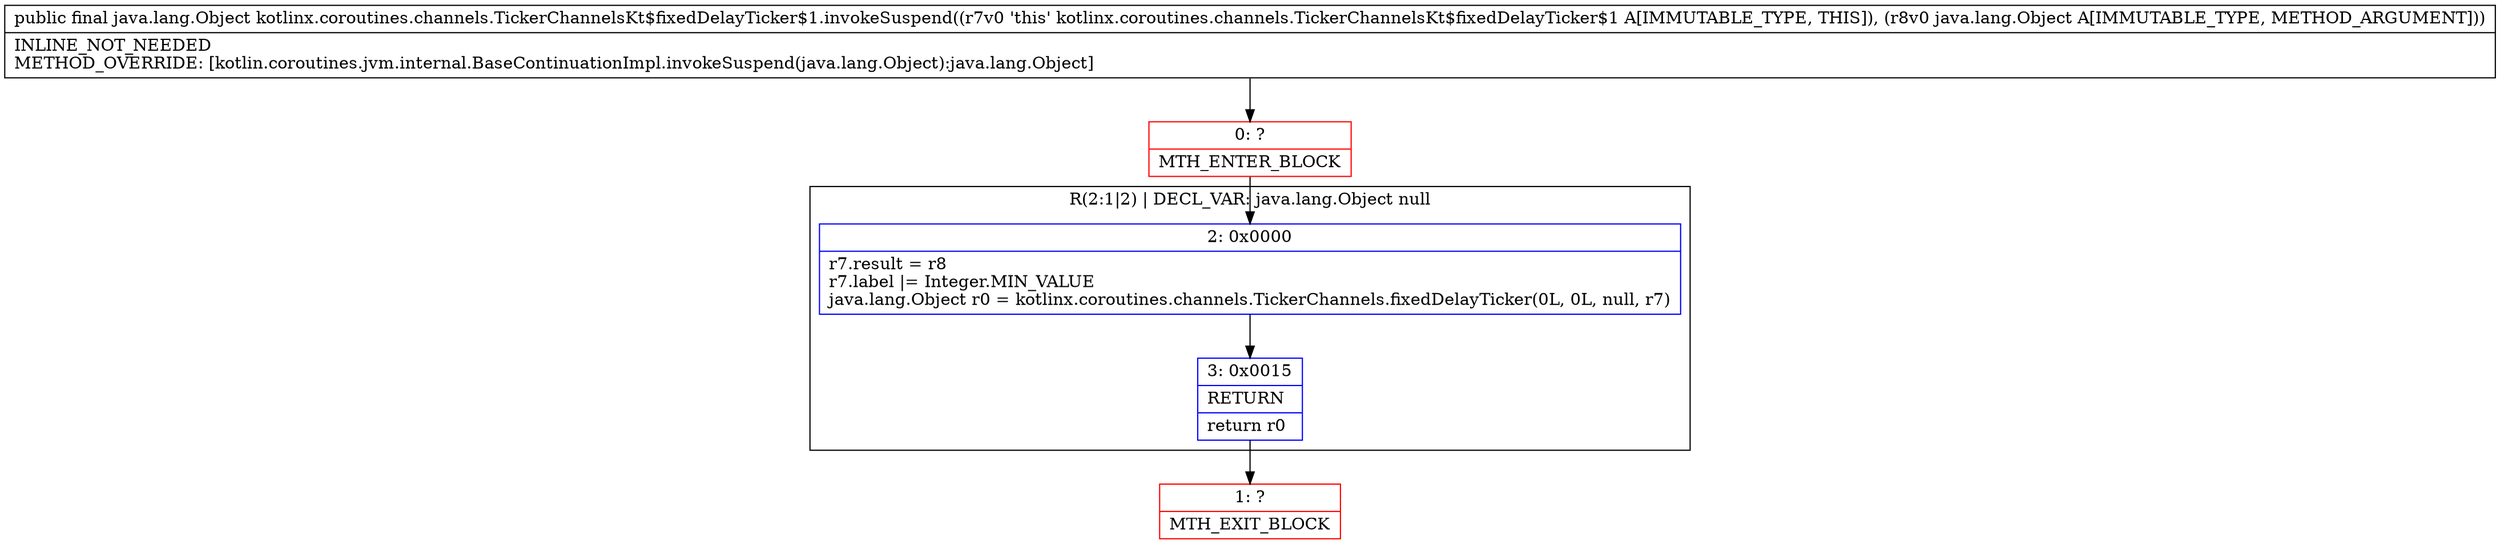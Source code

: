 digraph "CFG forkotlinx.coroutines.channels.TickerChannelsKt$fixedDelayTicker$1.invokeSuspend(Ljava\/lang\/Object;)Ljava\/lang\/Object;" {
subgraph cluster_Region_1296640899 {
label = "R(2:1|2) | DECL_VAR: java.lang.Object null\l";
node [shape=record,color=blue];
Node_2 [shape=record,label="{2\:\ 0x0000|r7.result = r8\lr7.label \|= Integer.MIN_VALUE\ljava.lang.Object r0 = kotlinx.coroutines.channels.TickerChannels.fixedDelayTicker(0L, 0L, null, r7)\l}"];
Node_3 [shape=record,label="{3\:\ 0x0015|RETURN\l|return r0\l}"];
}
Node_0 [shape=record,color=red,label="{0\:\ ?|MTH_ENTER_BLOCK\l}"];
Node_1 [shape=record,color=red,label="{1\:\ ?|MTH_EXIT_BLOCK\l}"];
MethodNode[shape=record,label="{public final java.lang.Object kotlinx.coroutines.channels.TickerChannelsKt$fixedDelayTicker$1.invokeSuspend((r7v0 'this' kotlinx.coroutines.channels.TickerChannelsKt$fixedDelayTicker$1 A[IMMUTABLE_TYPE, THIS]), (r8v0 java.lang.Object A[IMMUTABLE_TYPE, METHOD_ARGUMENT]))  | INLINE_NOT_NEEDED\lMETHOD_OVERRIDE: [kotlin.coroutines.jvm.internal.BaseContinuationImpl.invokeSuspend(java.lang.Object):java.lang.Object]\l}"];
MethodNode -> Node_0;Node_2 -> Node_3;
Node_3 -> Node_1;
Node_0 -> Node_2;
}

